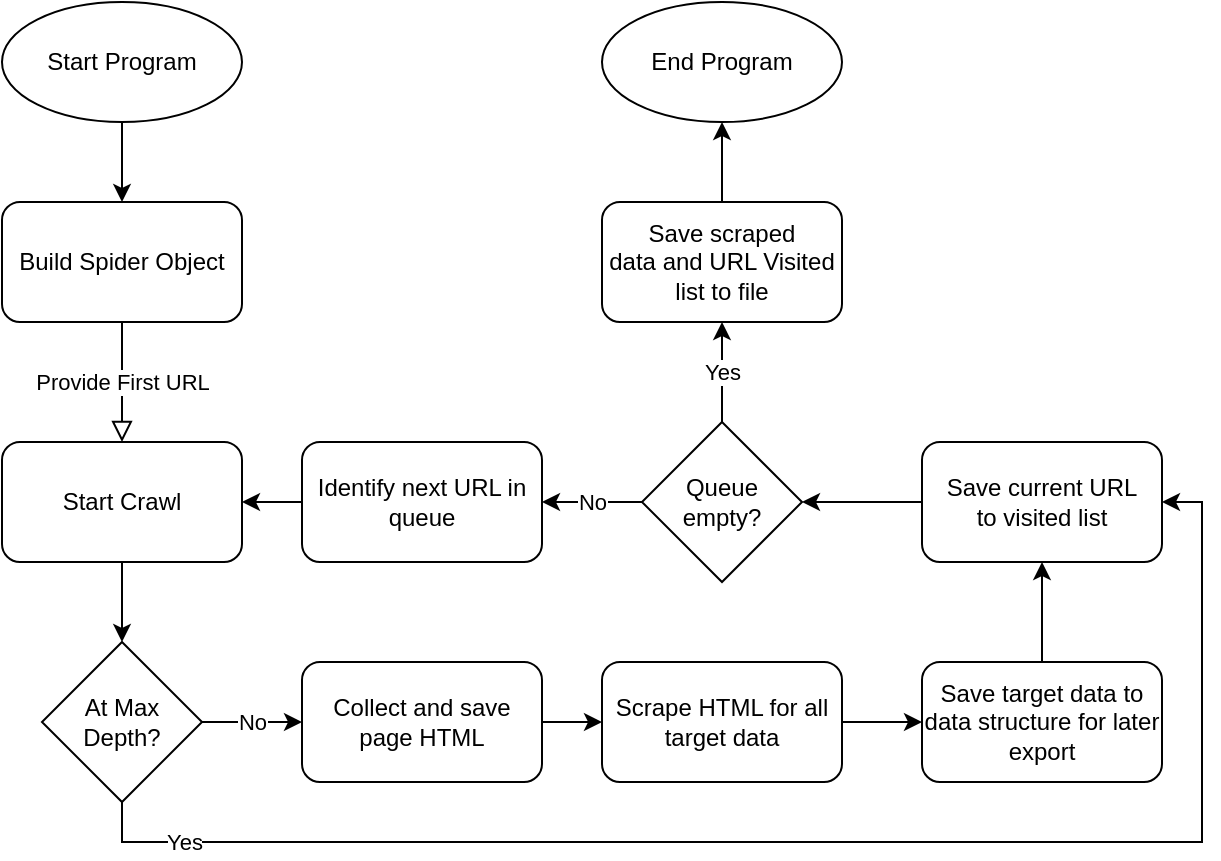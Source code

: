 <mxfile version="17.4.1" type="google"><diagram id="C5RBs43oDa-KdzZeNtuy" name="Page-1"><mxGraphModel grid="1" page="1" gridSize="10" guides="1" tooltips="1" connect="1" arrows="1" fold="1" pageScale="1" pageWidth="827" pageHeight="1169" math="0" shadow="0"><root><mxCell id="WIyWlLk6GJQsqaUBKTNV-0"/><mxCell id="WIyWlLk6GJQsqaUBKTNV-1" parent="WIyWlLk6GJQsqaUBKTNV-0"/><mxCell id="mCzwzEuA8ZaR-SzNzSZc-0" value="Build Spider Object" style="rounded=1;whiteSpace=wrap;html=1;" vertex="1" parent="WIyWlLk6GJQsqaUBKTNV-1"><mxGeometry x="160" y="180" width="120" height="60" as="geometry"/></mxCell><mxCell id="mCzwzEuA8ZaR-SzNzSZc-3" value="Provide First URL" style="rounded=0;html=1;jettySize=auto;orthogonalLoop=1;fontSize=11;endArrow=block;endFill=0;endSize=8;strokeWidth=1;shadow=0;labelBackgroundColor=default;edgeStyle=orthogonalEdgeStyle;entryX=0.5;entryY=0;entryDx=0;entryDy=0;exitX=0.5;exitY=1;exitDx=0;exitDy=0;" edge="1" parent="WIyWlLk6GJQsqaUBKTNV-1" source="mCzwzEuA8ZaR-SzNzSZc-0" target="mCzwzEuA8ZaR-SzNzSZc-4"><mxGeometry relative="1" as="geometry"><mxPoint x="230" y="130" as="sourcePoint"/><mxPoint x="220" y="290" as="targetPoint"/><mxPoint as="offset"/></mxGeometry></mxCell><mxCell id="mCzwzEuA8ZaR-SzNzSZc-52" value="" style="edgeStyle=orthogonalEdgeStyle;rounded=0;orthogonalLoop=1;jettySize=auto;html=1;labelBackgroundColor=default;" edge="1" parent="WIyWlLk6GJQsqaUBKTNV-1" source="mCzwzEuA8ZaR-SzNzSZc-4" target="mCzwzEuA8ZaR-SzNzSZc-5"><mxGeometry relative="1" as="geometry"/></mxCell><mxCell id="mCzwzEuA8ZaR-SzNzSZc-4" value="Start Crawl" style="rounded=1;whiteSpace=wrap;html=1;" vertex="1" parent="WIyWlLk6GJQsqaUBKTNV-1"><mxGeometry x="160" y="300" width="120" height="60" as="geometry"/></mxCell><mxCell id="mCzwzEuA8ZaR-SzNzSZc-53" value="No" style="edgeStyle=orthogonalEdgeStyle;rounded=0;orthogonalLoop=1;jettySize=auto;html=1;labelBackgroundColor=default;" edge="1" parent="WIyWlLk6GJQsqaUBKTNV-1" source="mCzwzEuA8ZaR-SzNzSZc-5" target="mCzwzEuA8ZaR-SzNzSZc-11"><mxGeometry relative="1" as="geometry"/></mxCell><mxCell id="mCzwzEuA8ZaR-SzNzSZc-55" value="Yes" style="edgeStyle=orthogonalEdgeStyle;rounded=0;orthogonalLoop=1;jettySize=auto;html=1;exitX=0.5;exitY=1;exitDx=0;exitDy=0;entryX=1;entryY=0.5;entryDx=0;entryDy=0;labelBackgroundColor=default;" edge="1" parent="WIyWlLk6GJQsqaUBKTNV-1" source="mCzwzEuA8ZaR-SzNzSZc-5" target="mCzwzEuA8ZaR-SzNzSZc-33"><mxGeometry x="-0.865" relative="1" as="geometry"><mxPoint as="offset"/></mxGeometry></mxCell><mxCell id="mCzwzEuA8ZaR-SzNzSZc-5" value="&lt;div&gt;At Max&lt;/div&gt;&lt;div&gt;Depth?&lt;/div&gt;" style="rhombus;whiteSpace=wrap;html=1;" vertex="1" parent="WIyWlLk6GJQsqaUBKTNV-1"><mxGeometry x="180" y="400" width="80" height="80" as="geometry"/></mxCell><mxCell id="mCzwzEuA8ZaR-SzNzSZc-54" value="" style="edgeStyle=orthogonalEdgeStyle;rounded=0;orthogonalLoop=1;jettySize=auto;html=1;labelBackgroundColor=default;exitX=1;exitY=0.5;exitDx=0;exitDy=0;" edge="1" parent="WIyWlLk6GJQsqaUBKTNV-1" source="mCzwzEuA8ZaR-SzNzSZc-11" target="mCzwzEuA8ZaR-SzNzSZc-13"><mxGeometry relative="1" as="geometry"><mxPoint x="440" y="440" as="sourcePoint"/></mxGeometry></mxCell><mxCell id="mCzwzEuA8ZaR-SzNzSZc-11" value="&lt;div&gt;Collect and save&lt;/div&gt;&lt;div&gt;page HTML&lt;/div&gt;" style="rounded=1;whiteSpace=wrap;html=1;" vertex="1" parent="WIyWlLk6GJQsqaUBKTNV-1"><mxGeometry x="310" y="410" width="120" height="60" as="geometry"/></mxCell><mxCell id="mCzwzEuA8ZaR-SzNzSZc-43" style="edgeStyle=orthogonalEdgeStyle;rounded=0;orthogonalLoop=1;jettySize=auto;html=1;exitX=1;exitY=0.5;exitDx=0;exitDy=0;entryX=0;entryY=0.5;entryDx=0;entryDy=0;labelBackgroundColor=default;" edge="1" parent="WIyWlLk6GJQsqaUBKTNV-1" source="mCzwzEuA8ZaR-SzNzSZc-13" target="mCzwzEuA8ZaR-SzNzSZc-15"><mxGeometry relative="1" as="geometry"/></mxCell><mxCell id="mCzwzEuA8ZaR-SzNzSZc-13" value="Scrape HTML for all target data" style="whiteSpace=wrap;html=1;rounded=1;" vertex="1" parent="WIyWlLk6GJQsqaUBKTNV-1"><mxGeometry x="460" y="410" width="120" height="60" as="geometry"/></mxCell><mxCell id="mCzwzEuA8ZaR-SzNzSZc-34" value="" style="edgeStyle=orthogonalEdgeStyle;rounded=0;orthogonalLoop=1;jettySize=auto;html=1;labelBackgroundColor=default;" edge="1" parent="WIyWlLk6GJQsqaUBKTNV-1" source="mCzwzEuA8ZaR-SzNzSZc-15" target="mCzwzEuA8ZaR-SzNzSZc-33"><mxGeometry relative="1" as="geometry"/></mxCell><mxCell id="mCzwzEuA8ZaR-SzNzSZc-15" value="Save target data to data structure for later export" style="whiteSpace=wrap;html=1;rounded=1;" vertex="1" parent="WIyWlLk6GJQsqaUBKTNV-1"><mxGeometry x="620" y="410" width="120" height="60" as="geometry"/></mxCell><mxCell id="mCzwzEuA8ZaR-SzNzSZc-49" value="" style="edgeStyle=orthogonalEdgeStyle;rounded=0;orthogonalLoop=1;jettySize=auto;html=1;labelBackgroundColor=default;" edge="1" parent="WIyWlLk6GJQsqaUBKTNV-1" source="mCzwzEuA8ZaR-SzNzSZc-17" target="mCzwzEuA8ZaR-SzNzSZc-4"><mxGeometry relative="1" as="geometry"/></mxCell><mxCell id="mCzwzEuA8ZaR-SzNzSZc-17" value="Identify next URL in queue" style="whiteSpace=wrap;html=1;rounded=1;" vertex="1" parent="WIyWlLk6GJQsqaUBKTNV-1"><mxGeometry x="310" y="300" width="120" height="60" as="geometry"/></mxCell><mxCell id="mCzwzEuA8ZaR-SzNzSZc-25" value="" style="edgeStyle=orthogonalEdgeStyle;rounded=0;orthogonalLoop=1;jettySize=auto;html=1;labelBackgroundColor=default;" edge="1" parent="WIyWlLk6GJQsqaUBKTNV-1" source="mCzwzEuA8ZaR-SzNzSZc-22" target="mCzwzEuA8ZaR-SzNzSZc-24"><mxGeometry relative="1" as="geometry"/></mxCell><mxCell id="mCzwzEuA8ZaR-SzNzSZc-22" value="&lt;div&gt;Save scraped &lt;br&gt;&lt;/div&gt;&lt;div&gt;data and URL Visited list to file&lt;/div&gt;" style="whiteSpace=wrap;html=1;rounded=1;glass=0;" vertex="1" parent="WIyWlLk6GJQsqaUBKTNV-1"><mxGeometry x="460" y="180" width="120" height="60" as="geometry"/></mxCell><mxCell id="mCzwzEuA8ZaR-SzNzSZc-24" value="End Program" style="ellipse;whiteSpace=wrap;html=1;" vertex="1" parent="WIyWlLk6GJQsqaUBKTNV-1"><mxGeometry x="460" y="80" width="120" height="60" as="geometry"/></mxCell><mxCell id="mCzwzEuA8ZaR-SzNzSZc-28" value="Yes" style="edgeStyle=orthogonalEdgeStyle;rounded=0;orthogonalLoop=1;jettySize=auto;html=1;labelBackgroundColor=default;" edge="1" parent="WIyWlLk6GJQsqaUBKTNV-1" source="mCzwzEuA8ZaR-SzNzSZc-26" target="mCzwzEuA8ZaR-SzNzSZc-22"><mxGeometry relative="1" as="geometry"/></mxCell><mxCell id="mCzwzEuA8ZaR-SzNzSZc-48" value="No" style="edgeStyle=orthogonalEdgeStyle;rounded=0;orthogonalLoop=1;jettySize=auto;html=1;labelBackgroundColor=default;entryX=1;entryY=0.5;entryDx=0;entryDy=0;" edge="1" parent="WIyWlLk6GJQsqaUBKTNV-1" source="mCzwzEuA8ZaR-SzNzSZc-26" target="mCzwzEuA8ZaR-SzNzSZc-17"><mxGeometry relative="1" as="geometry"><mxPoint x="440" y="330" as="targetPoint"/></mxGeometry></mxCell><mxCell id="mCzwzEuA8ZaR-SzNzSZc-26" value="&lt;div&gt;Queue&lt;/div&gt;&lt;div&gt;empty?&lt;/div&gt;" style="rhombus;whiteSpace=wrap;html=1;" vertex="1" parent="WIyWlLk6GJQsqaUBKTNV-1"><mxGeometry x="480" y="290" width="80" height="80" as="geometry"/></mxCell><mxCell id="mCzwzEuA8ZaR-SzNzSZc-47" value="" style="edgeStyle=orthogonalEdgeStyle;rounded=0;orthogonalLoop=1;jettySize=auto;html=1;labelBackgroundColor=default;" edge="1" parent="WIyWlLk6GJQsqaUBKTNV-1" source="mCzwzEuA8ZaR-SzNzSZc-33" target="mCzwzEuA8ZaR-SzNzSZc-26"><mxGeometry relative="1" as="geometry"/></mxCell><mxCell id="mCzwzEuA8ZaR-SzNzSZc-33" value="&lt;div&gt;Save current URL&lt;/div&gt;&lt;div&gt;to visited list&lt;br&gt;&lt;/div&gt;" style="whiteSpace=wrap;html=1;rounded=1;" vertex="1" parent="WIyWlLk6GJQsqaUBKTNV-1"><mxGeometry x="620" y="300" width="120" height="60" as="geometry"/></mxCell><mxCell id="mCzwzEuA8ZaR-SzNzSZc-46" value="" style="edgeStyle=orthogonalEdgeStyle;rounded=0;orthogonalLoop=1;jettySize=auto;html=1;labelBackgroundColor=default;" edge="1" parent="WIyWlLk6GJQsqaUBKTNV-1" source="mCzwzEuA8ZaR-SzNzSZc-45" target="mCzwzEuA8ZaR-SzNzSZc-0"><mxGeometry relative="1" as="geometry"/></mxCell><mxCell id="mCzwzEuA8ZaR-SzNzSZc-45" value="Start Program" style="ellipse;whiteSpace=wrap;html=1;" vertex="1" parent="WIyWlLk6GJQsqaUBKTNV-1"><mxGeometry x="160" y="80" width="120" height="60" as="geometry"/></mxCell></root></mxGraphModel></diagram></mxfile>